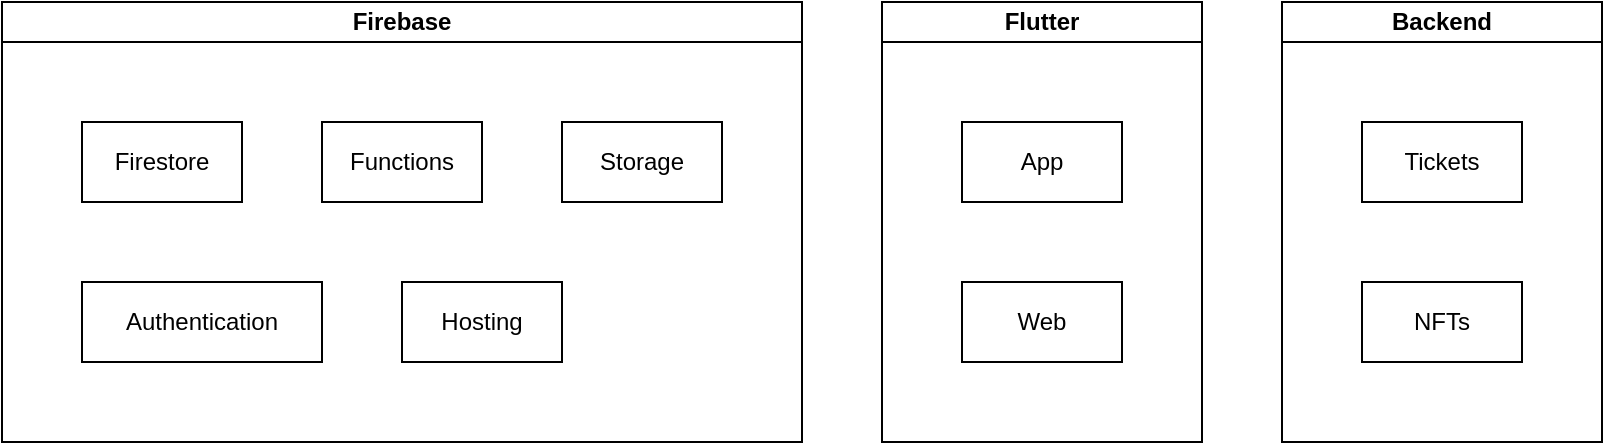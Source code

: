 <mxfile version="21.1.2" type="device">
  <diagram name="Page-1" id="jLJQg84IGYjmohnId45f">
    <mxGraphModel dx="988" dy="669" grid="1" gridSize="20" guides="1" tooltips="1" connect="1" arrows="1" fold="1" page="1" pageScale="1" pageWidth="1169" pageHeight="827" background="none" math="0" shadow="0">
      <root>
        <mxCell id="0" />
        <mxCell id="1" parent="0" />
        <mxCell id="YQHX8Tm6y9eMPU_csDoU-1" value="Backend" style="swimlane;whiteSpace=wrap;html=1;startSize=20;" vertex="1" parent="1">
          <mxGeometry x="720" y="80" width="160" height="220" as="geometry" />
        </mxCell>
        <mxCell id="YQHX8Tm6y9eMPU_csDoU-4" value="Tickets" style="rounded=0;whiteSpace=wrap;html=1;" vertex="1" parent="YQHX8Tm6y9eMPU_csDoU-1">
          <mxGeometry x="40" y="60" width="80" height="40" as="geometry" />
        </mxCell>
        <mxCell id="YQHX8Tm6y9eMPU_csDoU-5" value="NFTs" style="rounded=0;whiteSpace=wrap;html=1;" vertex="1" parent="YQHX8Tm6y9eMPU_csDoU-1">
          <mxGeometry x="40" y="140" width="80" height="40" as="geometry" />
        </mxCell>
        <mxCell id="sZXQJfAkI9lP38sjd0EM-1" value="Firebase" style="swimlane;whiteSpace=wrap;html=1;startSize=20;" parent="1" vertex="1">
          <mxGeometry x="80" y="80" width="400" height="220" as="geometry" />
        </mxCell>
        <mxCell id="sZXQJfAkI9lP38sjd0EM-6" value="Storage" style="rounded=0;whiteSpace=wrap;html=1;" parent="sZXQJfAkI9lP38sjd0EM-1" vertex="1">
          <mxGeometry x="280" y="60" width="80" height="40" as="geometry" />
        </mxCell>
        <mxCell id="sZXQJfAkI9lP38sjd0EM-7" value="Firestore" style="rounded=0;whiteSpace=wrap;html=1;" parent="sZXQJfAkI9lP38sjd0EM-1" vertex="1">
          <mxGeometry x="40" y="60" width="80" height="40" as="geometry" />
        </mxCell>
        <mxCell id="sZXQJfAkI9lP38sjd0EM-8" value="Authentication" style="rounded=0;whiteSpace=wrap;html=1;" parent="sZXQJfAkI9lP38sjd0EM-1" vertex="1">
          <mxGeometry x="40" y="140" width="120" height="40" as="geometry" />
        </mxCell>
        <mxCell id="sZXQJfAkI9lP38sjd0EM-10" value="Functions" style="rounded=0;whiteSpace=wrap;html=1;" parent="sZXQJfAkI9lP38sjd0EM-1" vertex="1">
          <mxGeometry x="160" y="60" width="80" height="40" as="geometry" />
        </mxCell>
        <mxCell id="sZXQJfAkI9lP38sjd0EM-11" value="Hosting" style="rounded=0;whiteSpace=wrap;html=1;" parent="sZXQJfAkI9lP38sjd0EM-1" vertex="1">
          <mxGeometry x="200" y="140" width="80" height="40" as="geometry" />
        </mxCell>
        <mxCell id="sZXQJfAkI9lP38sjd0EM-13" value="Flutter" style="swimlane;whiteSpace=wrap;html=1;startSize=20;" parent="1" vertex="1">
          <mxGeometry x="520" y="80" width="160" height="220" as="geometry" />
        </mxCell>
        <mxCell id="sZXQJfAkI9lP38sjd0EM-14" value="Web" style="rounded=0;whiteSpace=wrap;html=1;" parent="sZXQJfAkI9lP38sjd0EM-13" vertex="1">
          <mxGeometry x="40" y="140" width="80" height="40" as="geometry" />
        </mxCell>
        <mxCell id="sZXQJfAkI9lP38sjd0EM-15" value="App" style="rounded=0;whiteSpace=wrap;html=1;" parent="sZXQJfAkI9lP38sjd0EM-13" vertex="1">
          <mxGeometry x="40" y="60" width="80" height="40" as="geometry" />
        </mxCell>
      </root>
    </mxGraphModel>
  </diagram>
</mxfile>
